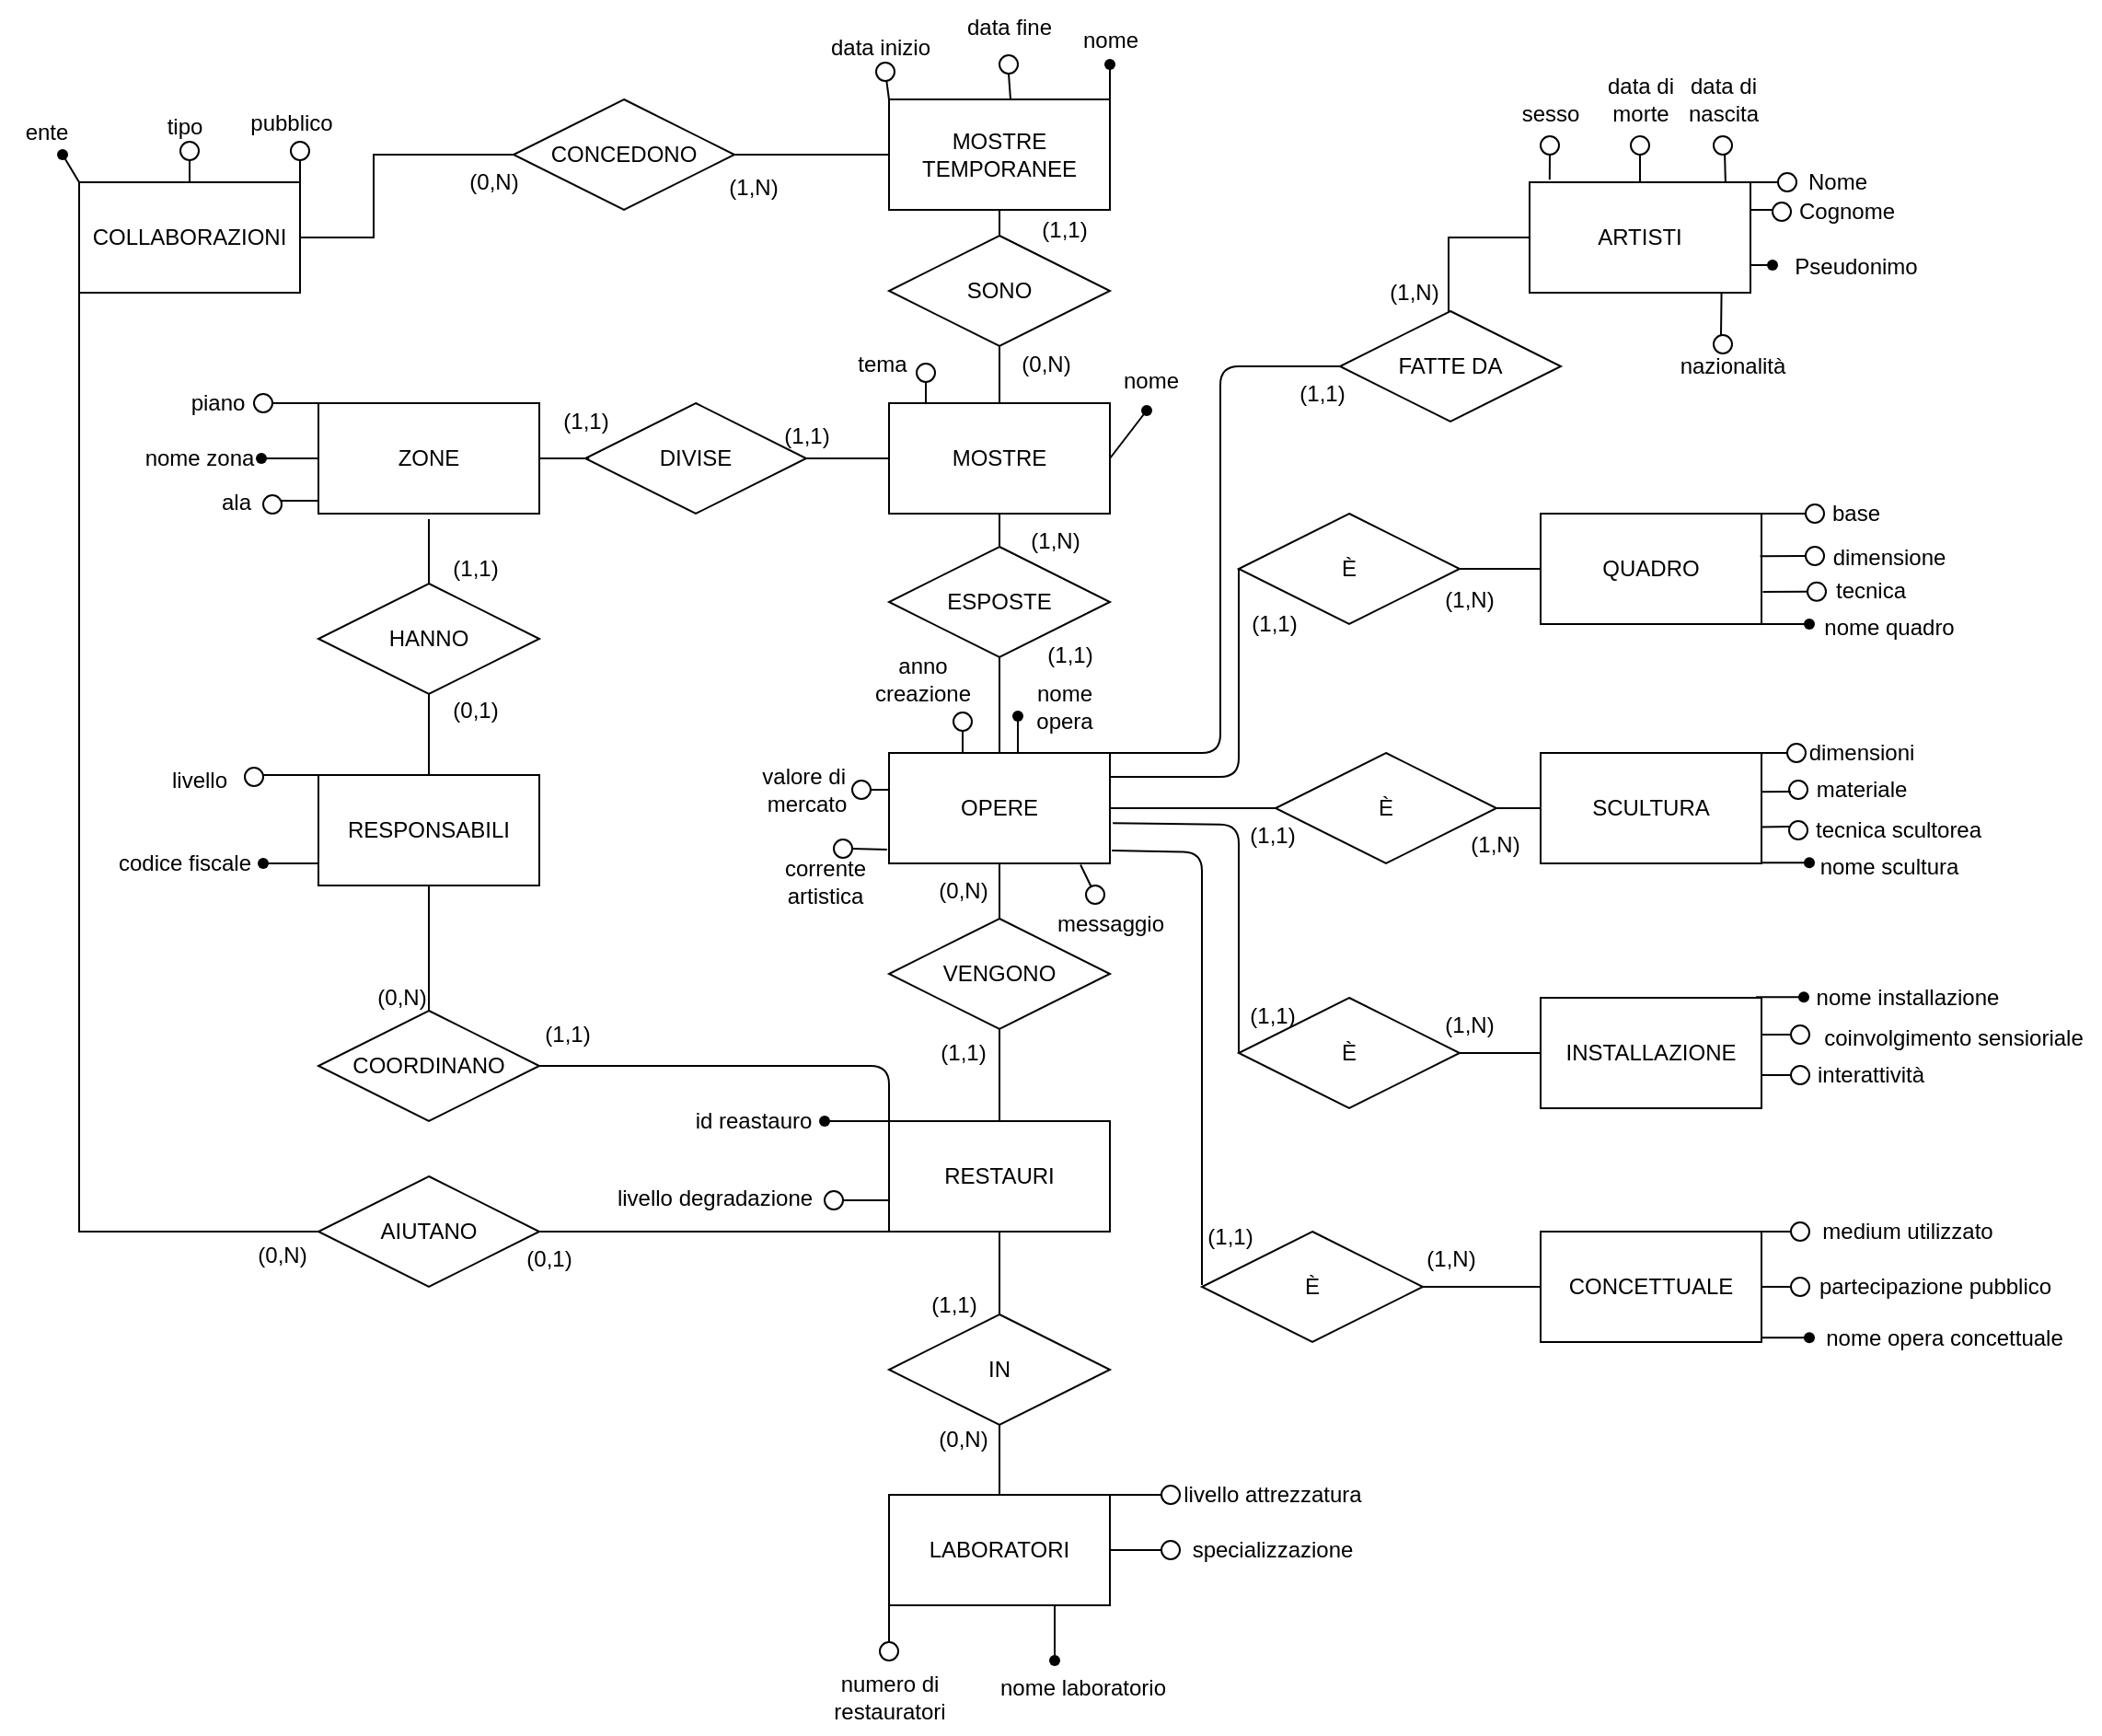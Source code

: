 <mxfile>
    <diagram id="xNnMe4KT0I3tn3u3Hzut" name="Page-1">
        <mxGraphModel dx="2092" dy="567" grid="1" gridSize="10" guides="1" tooltips="1" connect="1" arrows="1" fold="1" page="1" pageScale="1" pageWidth="850" pageHeight="1100" math="0" shadow="0">
            <root>
                <mxCell id="0"/>
                <mxCell id="1" parent="0"/>
                <mxCell id="3" value="RESTAURI" style="rounded=0;whiteSpace=wrap;html=1;" parent="1" vertex="1">
                    <mxGeometry x="30" y="685" width="120" height="60" as="geometry"/>
                </mxCell>
                <mxCell id="4" value="INSTALLAZIONE" style="rounded=0;whiteSpace=wrap;html=1;" parent="1" vertex="1">
                    <mxGeometry x="384" y="618" width="120" height="60" as="geometry"/>
                </mxCell>
                <mxCell id="5" value="SCULTURA" style="rounded=0;whiteSpace=wrap;html=1;" parent="1" vertex="1">
                    <mxGeometry x="384" y="485" width="120" height="60" as="geometry"/>
                </mxCell>
                <mxCell id="6" value="QUADRO" style="rounded=0;whiteSpace=wrap;html=1;" parent="1" vertex="1">
                    <mxGeometry x="384" y="355" width="120" height="60" as="geometry"/>
                </mxCell>
                <mxCell id="7" value="ARTISTI" style="rounded=0;whiteSpace=wrap;html=1;" parent="1" vertex="1">
                    <mxGeometry x="378" y="175" width="120" height="60" as="geometry"/>
                </mxCell>
                <mxCell id="8" value="OPERE" style="rounded=0;whiteSpace=wrap;html=1;" parent="1" vertex="1">
                    <mxGeometry x="30" y="485" width="120" height="60" as="geometry"/>
                </mxCell>
                <mxCell id="10" value="LABORATORI" style="rounded=0;whiteSpace=wrap;html=1;" parent="1" vertex="1">
                    <mxGeometry x="30" y="888" width="120" height="60" as="geometry"/>
                </mxCell>
                <mxCell id="12" value="" style="endArrow=none;html=1;rounded=0;entryX=0;entryY=0.5;entryDx=0;entryDy=0;" parent="1" target="7" edge="1">
                    <mxGeometry width="50" height="50" relative="1" as="geometry">
                        <mxPoint x="334" y="265" as="sourcePoint"/>
                        <mxPoint x="364" y="275" as="targetPoint"/>
                        <Array as="points">
                            <mxPoint x="334" y="205"/>
                        </Array>
                    </mxGeometry>
                </mxCell>
                <mxCell id="13" value="" style="endArrow=none;html=1;rounded=0;entryX=0.5;entryY=1;entryDx=0;entryDy=0;exitX=0.5;exitY=0;exitDx=0;exitDy=0;" parent="1" source="16" target="8" edge="1">
                    <mxGeometry width="50" height="50" relative="1" as="geometry">
                        <mxPoint x="190" y="775" as="sourcePoint"/>
                        <mxPoint x="240" y="725" as="targetPoint"/>
                    </mxGeometry>
                </mxCell>
                <mxCell id="14" value="" style="endArrow=none;html=1;rounded=0;entryX=0;entryY=0.5;entryDx=0;entryDy=0;exitX=1;exitY=0.5;exitDx=0;exitDy=0;" parent="1" source="211" target="4" edge="1">
                    <mxGeometry width="50" height="50" relative="1" as="geometry">
                        <mxPoint x="340" y="518" as="sourcePoint"/>
                        <mxPoint x="380" y="535" as="targetPoint"/>
                        <Array as="points">
                            <mxPoint x="340" y="648"/>
                        </Array>
                    </mxGeometry>
                </mxCell>
                <mxCell id="15" value="" style="endArrow=none;html=1;rounded=0;entryX=0;entryY=0.5;entryDx=0;entryDy=0;exitX=1;exitY=0.5;exitDx=0;exitDy=0;" parent="1" source="213" target="6" edge="1">
                    <mxGeometry width="50" height="50" relative="1" as="geometry">
                        <mxPoint x="340" y="518" as="sourcePoint"/>
                        <mxPoint x="370" y="385" as="targetPoint"/>
                        <Array as="points">
                            <mxPoint x="340" y="385"/>
                        </Array>
                    </mxGeometry>
                </mxCell>
                <mxCell id="16" value="VENGONO" style="rhombus;whiteSpace=wrap;html=1;" parent="1" vertex="1">
                    <mxGeometry x="30" y="575" width="120" height="60" as="geometry"/>
                </mxCell>
                <mxCell id="17" value="IN" style="rhombus;whiteSpace=wrap;html=1;" parent="1" vertex="1">
                    <mxGeometry x="30" y="790" width="120" height="60" as="geometry"/>
                </mxCell>
                <mxCell id="19" value="COORDINANO" style="rhombus;whiteSpace=wrap;html=1;" parent="1" vertex="1">
                    <mxGeometry x="-280" y="625" width="120" height="60" as="geometry"/>
                </mxCell>
                <mxCell id="20" value="HANNO" style="rhombus;whiteSpace=wrap;html=1;" parent="1" vertex="1">
                    <mxGeometry x="-280" y="393" width="120" height="60" as="geometry"/>
                </mxCell>
                <mxCell id="21" value="CONCEDONO" style="rhombus;whiteSpace=wrap;html=1;" parent="1" vertex="1">
                    <mxGeometry x="-174" y="130" width="120" height="60" as="geometry"/>
                </mxCell>
                <mxCell id="22" value="DIVISE" style="rhombus;whiteSpace=wrap;html=1;" parent="1" vertex="1">
                    <mxGeometry x="-135" y="295" width="120" height="60" as="geometry"/>
                </mxCell>
                <mxCell id="23" value="" style="endArrow=none;html=1;rounded=0;entryX=0.5;entryY=1;entryDx=0;entryDy=0;exitX=0.5;exitY=0;exitDx=0;exitDy=0;" parent="1" source="17" target="3" edge="1">
                    <mxGeometry width="50" height="50" relative="1" as="geometry">
                        <mxPoint x="220" y="825" as="sourcePoint"/>
                        <mxPoint x="270" y="775" as="targetPoint"/>
                    </mxGeometry>
                </mxCell>
                <mxCell id="30" value="" style="endArrow=none;html=1;rounded=0;entryX=0.5;entryY=1;entryDx=0;entryDy=0;exitX=0.5;exitY=0;exitDx=0;exitDy=0;" parent="1" source="3" target="16" edge="1">
                    <mxGeometry width="50" height="50" relative="1" as="geometry">
                        <mxPoint x="180" y="625" as="sourcePoint"/>
                        <mxPoint x="230" y="575" as="targetPoint"/>
                    </mxGeometry>
                </mxCell>
                <mxCell id="31" value="" style="endArrow=none;html=1;rounded=0;entryX=0.5;entryY=1;entryDx=0;entryDy=0;exitX=0.5;exitY=0;exitDx=0;exitDy=0;" parent="1" source="10" target="17" edge="1">
                    <mxGeometry width="50" height="50" relative="1" as="geometry">
                        <mxPoint x="-60" y="865" as="sourcePoint"/>
                        <mxPoint x="-10" y="815" as="targetPoint"/>
                    </mxGeometry>
                </mxCell>
                <mxCell id="33" value="MOSTRE&lt;br&gt;TEMPORANEE" style="rounded=0;whiteSpace=wrap;html=1;" parent="1" vertex="1">
                    <mxGeometry x="30" y="130" width="120" height="60" as="geometry"/>
                </mxCell>
                <mxCell id="34" value="MOSTRE" style="rounded=0;whiteSpace=wrap;html=1;" parent="1" vertex="1">
                    <mxGeometry x="30" y="295" width="120" height="60" as="geometry"/>
                </mxCell>
                <mxCell id="35" value="ZONE" style="rounded=0;whiteSpace=wrap;html=1;" parent="1" vertex="1">
                    <mxGeometry x="-280" y="295" width="120" height="60" as="geometry"/>
                </mxCell>
                <mxCell id="36" value="RESPONSABILI" style="rounded=0;whiteSpace=wrap;html=1;" parent="1" vertex="1">
                    <mxGeometry x="-280" y="497" width="120" height="60" as="geometry"/>
                </mxCell>
                <mxCell id="37" value="" style="endArrow=none;html=1;rounded=0;entryX=0.5;entryY=1;entryDx=0;entryDy=0;exitX=0.5;exitY=0;exitDx=0;exitDy=0;" parent="1" source="36" target="20" edge="1">
                    <mxGeometry width="50" height="50" relative="1" as="geometry">
                        <mxPoint x="-320" y="455" as="sourcePoint"/>
                        <mxPoint x="-480" y="575" as="targetPoint"/>
                    </mxGeometry>
                </mxCell>
                <mxCell id="38" value="COLLABORAZIONI" style="rounded=0;whiteSpace=wrap;html=1;" parent="1" vertex="1">
                    <mxGeometry x="-410" y="175" width="120" height="60" as="geometry"/>
                </mxCell>
                <mxCell id="39" value="" style="endArrow=none;html=1;rounded=0;exitX=0;exitY=0.5;exitDx=0;exitDy=0;" parent="1" source="40" edge="1">
                    <mxGeometry width="50" height="50" relative="1" as="geometry">
                        <mxPoint x="-440" y="728.333" as="sourcePoint"/>
                        <mxPoint x="-410" y="238" as="targetPoint"/>
                        <Array as="points">
                            <mxPoint x="-410" y="745"/>
                            <mxPoint x="-410" y="228"/>
                        </Array>
                    </mxGeometry>
                </mxCell>
                <mxCell id="40" value="AIUTANO" style="rhombus;whiteSpace=wrap;html=1;" parent="1" vertex="1">
                    <mxGeometry x="-280" y="715" width="120" height="60" as="geometry"/>
                </mxCell>
                <mxCell id="41" value="" style="endArrow=none;html=1;rounded=0;entryX=0;entryY=0.5;entryDx=0;entryDy=0;exitX=1;exitY=0.5;exitDx=0;exitDy=0;" parent="1" source="38" target="21" edge="1">
                    <mxGeometry width="50" height="50" relative="1" as="geometry">
                        <mxPoint x="-260" y="285" as="sourcePoint"/>
                        <mxPoint x="-280" y="205" as="targetPoint"/>
                        <Array as="points">
                            <mxPoint x="-250" y="205"/>
                            <mxPoint x="-250" y="160"/>
                        </Array>
                    </mxGeometry>
                </mxCell>
                <mxCell id="44" value="" style="ellipse;whiteSpace=wrap;html=1;aspect=fixed;" parent="1" vertex="1">
                    <mxGeometry x="10" y="500" width="10" height="10" as="geometry"/>
                </mxCell>
                <mxCell id="45" value="" style="ellipse;whiteSpace=wrap;html=1;aspect=fixed;" parent="1" vertex="1">
                    <mxGeometry y="532" width="10" height="10" as="geometry"/>
                </mxCell>
                <mxCell id="46" value="" style="ellipse;whiteSpace=wrap;html=1;aspect=fixed;" parent="1" vertex="1">
                    <mxGeometry x="520" y="655" width="10" height="10" as="geometry"/>
                </mxCell>
                <mxCell id="47" value="" style="ellipse;whiteSpace=wrap;html=1;aspect=fixed;" parent="1" vertex="1">
                    <mxGeometry x="529" y="392.34" width="10" height="10" as="geometry"/>
                </mxCell>
                <mxCell id="48" value="" style="ellipse;whiteSpace=wrap;html=1;aspect=fixed;" parent="1" vertex="1">
                    <mxGeometry x="519" y="500" width="10" height="10" as="geometry"/>
                </mxCell>
                <mxCell id="49" value="" style="ellipse;whiteSpace=wrap;html=1;aspect=fixed;" parent="1" vertex="1">
                    <mxGeometry x="519" y="522" width="10" height="10" as="geometry"/>
                </mxCell>
                <mxCell id="50" value="" style="ellipse;whiteSpace=wrap;html=1;aspect=fixed;" parent="1" vertex="1">
                    <mxGeometry x="520" y="633" width="10" height="10" as="geometry"/>
                </mxCell>
                <mxCell id="51" value="" style="ellipse;whiteSpace=wrap;html=1;aspect=fixed;" parent="1" vertex="1">
                    <mxGeometry x="137" y="557" width="10" height="10" as="geometry"/>
                </mxCell>
                <mxCell id="52" value="" style="ellipse;whiteSpace=wrap;html=1;aspect=fixed;" parent="1" vertex="1">
                    <mxGeometry x="520" y="740" width="10" height="10" as="geometry"/>
                </mxCell>
                <mxCell id="53" value="" style="ellipse;whiteSpace=wrap;html=1;aspect=fixed;" parent="1" vertex="1">
                    <mxGeometry x="520" y="770" width="10" height="10" as="geometry"/>
                </mxCell>
                <mxCell id="54" value="" style="endArrow=none;html=1;" parent="1" target="55" edge="1">
                    <mxGeometry width="50" height="50" relative="1" as="geometry">
                        <mxPoint x="100" y="485" as="sourcePoint"/>
                        <mxPoint x="100" y="465" as="targetPoint"/>
                    </mxGeometry>
                </mxCell>
                <mxCell id="55" value="" style="shape=waypoint;sketch=0;fillStyle=solid;size=6;pointerEvents=1;points=[];fillColor=none;resizable=0;rotatable=0;perimeter=centerPerimeter;snapToPoint=1;" parent="1" vertex="1">
                    <mxGeometry x="90.0" y="455" width="20" height="20" as="geometry"/>
                </mxCell>
                <mxCell id="56" value="nome&lt;br&gt;opera" style="text;html=1;align=center;verticalAlign=middle;resizable=0;points=[];autosize=1;strokeColor=none;fillColor=none;" parent="1" vertex="1">
                    <mxGeometry x="100" y="440" width="50" height="40" as="geometry"/>
                </mxCell>
                <mxCell id="57" value="anno&lt;br&gt;creazione" style="text;html=1;align=center;verticalAlign=middle;resizable=0;points=[];autosize=1;strokeColor=none;fillColor=none;" parent="1" vertex="1">
                    <mxGeometry x="8" y="425" width="80" height="40" as="geometry"/>
                </mxCell>
                <mxCell id="58" value="" style="endArrow=none;html=1;startArrow=none;" parent="1" source="60" edge="1">
                    <mxGeometry width="50" height="50" relative="1" as="geometry">
                        <mxPoint x="70" y="465" as="sourcePoint"/>
                        <mxPoint x="70" y="485" as="targetPoint"/>
                    </mxGeometry>
                </mxCell>
                <mxCell id="59" value="" style="endArrow=none;html=1;" parent="1" target="60" edge="1">
                    <mxGeometry width="50" height="50" relative="1" as="geometry">
                        <mxPoint x="70" y="465" as="sourcePoint"/>
                        <mxPoint x="70.0" y="485" as="targetPoint"/>
                    </mxGeometry>
                </mxCell>
                <mxCell id="60" value="" style="ellipse;whiteSpace=wrap;html=1;aspect=fixed;" parent="1" vertex="1">
                    <mxGeometry x="65" y="463" width="10" height="10" as="geometry"/>
                </mxCell>
                <mxCell id="61" value="FATTE DA" style="rhombus;whiteSpace=wrap;html=1;" parent="1" vertex="1">
                    <mxGeometry x="275" y="245" width="120" height="60" as="geometry"/>
                </mxCell>
                <mxCell id="62" value="" style="endArrow=none;html=1;entryX=0;entryY=0.5;entryDx=0;entryDy=0;exitX=1;exitY=0;exitDx=0;exitDy=0;" parent="1" source="8" target="61" edge="1">
                    <mxGeometry width="50" height="50" relative="1" as="geometry">
                        <mxPoint x="222" y="355.0" as="sourcePoint"/>
                        <mxPoint x="342" y="325" as="targetPoint"/>
                        <Array as="points">
                            <mxPoint x="210" y="485"/>
                            <mxPoint x="210" y="275"/>
                        </Array>
                    </mxGeometry>
                </mxCell>
                <mxCell id="65" value="" style="endArrow=none;html=1;" parent="1" edge="1">
                    <mxGeometry width="50" height="50" relative="1" as="geometry">
                        <mxPoint x="20" y="505" as="sourcePoint"/>
                        <mxPoint x="30" y="505" as="targetPoint"/>
                    </mxGeometry>
                </mxCell>
                <mxCell id="66" value="valore di&amp;nbsp;&lt;br&gt;mercato" style="text;html=1;align=center;verticalAlign=middle;resizable=0;points=[];autosize=1;strokeColor=none;fillColor=none;" parent="1" vertex="1">
                    <mxGeometry x="-50" y="485" width="70" height="40" as="geometry"/>
                </mxCell>
                <mxCell id="67" value="CONCETTUALE" style="rounded=0;whiteSpace=wrap;html=1;" parent="1" vertex="1">
                    <mxGeometry x="384" y="745" width="120" height="60" as="geometry"/>
                </mxCell>
                <mxCell id="68" value="" style="endArrow=none;html=1;entryX=0;entryY=0.5;entryDx=0;entryDy=0;exitX=1;exitY=0.5;exitDx=0;exitDy=0;" parent="1" source="212" target="5" edge="1">
                    <mxGeometry width="50" height="50" relative="1" as="geometry">
                        <mxPoint x="340" y="515" as="sourcePoint"/>
                        <mxPoint x="360" y="548" as="targetPoint"/>
                    </mxGeometry>
                </mxCell>
                <mxCell id="70" value="" style="endArrow=none;html=1;exitX=1;exitY=0;exitDx=0;exitDy=0;startArrow=none;" parent="1" source="72" edge="1">
                    <mxGeometry width="50" height="50" relative="1" as="geometry">
                        <mxPoint x="510" y="378" as="sourcePoint"/>
                        <mxPoint x="530" y="355" as="targetPoint"/>
                    </mxGeometry>
                </mxCell>
                <mxCell id="71" value="" style="endArrow=none;html=1;exitX=1;exitY=0;exitDx=0;exitDy=0;" parent="1" source="6" target="72" edge="1">
                    <mxGeometry width="50" height="50" relative="1" as="geometry">
                        <mxPoint x="504" y="355.0" as="sourcePoint"/>
                        <mxPoint x="530" y="355" as="targetPoint"/>
                    </mxGeometry>
                </mxCell>
                <mxCell id="72" value="" style="ellipse;whiteSpace=wrap;html=1;aspect=fixed;" parent="1" vertex="1">
                    <mxGeometry x="528" y="350" width="10" height="10" as="geometry"/>
                </mxCell>
                <mxCell id="73" value="base" style="text;html=1;align=center;verticalAlign=middle;resizable=0;points=[];autosize=1;strokeColor=none;fillColor=none;" parent="1" vertex="1">
                    <mxGeometry x="530" y="340" width="50" height="30" as="geometry"/>
                </mxCell>
                <mxCell id="74" value="" style="endArrow=none;html=1;exitX=0.994;exitY=0.386;exitDx=0;exitDy=0;exitPerimeter=0;startArrow=none;" parent="1" source="76" edge="1">
                    <mxGeometry width="50" height="50" relative="1" as="geometry">
                        <mxPoint x="560" y="428" as="sourcePoint"/>
                        <mxPoint x="530" y="378" as="targetPoint"/>
                    </mxGeometry>
                </mxCell>
                <mxCell id="75" value="" style="endArrow=none;html=1;exitX=0.994;exitY=0.386;exitDx=0;exitDy=0;exitPerimeter=0;" parent="1" source="6" target="76" edge="1">
                    <mxGeometry width="50" height="50" relative="1" as="geometry">
                        <mxPoint x="503.28" y="378.16" as="sourcePoint"/>
                        <mxPoint x="530" y="378" as="targetPoint"/>
                    </mxGeometry>
                </mxCell>
                <mxCell id="76" value="" style="ellipse;whiteSpace=wrap;html=1;aspect=fixed;" parent="1" vertex="1">
                    <mxGeometry x="528" y="373" width="10" height="10" as="geometry"/>
                </mxCell>
                <mxCell id="77" value="dimensione" style="text;html=1;align=center;verticalAlign=middle;resizable=0;points=[];autosize=1;strokeColor=none;fillColor=none;" parent="1" vertex="1">
                    <mxGeometry x="533" y="364.34" width="80" height="30" as="geometry"/>
                </mxCell>
                <mxCell id="78" value="" style="endArrow=none;html=1;exitX=1.006;exitY=0.642;exitDx=0;exitDy=0;exitPerimeter=0;entryX=0;entryY=0.5;entryDx=0;entryDy=0;" parent="1" target="47" edge="1">
                    <mxGeometry width="50" height="50" relative="1" as="geometry">
                        <mxPoint x="504.72" y="397.52" as="sourcePoint"/>
                        <mxPoint x="529" y="399.34" as="targetPoint"/>
                    </mxGeometry>
                </mxCell>
                <mxCell id="79" value="" style="endArrow=none;html=1;entryX=-0.009;entryY=0.874;entryDx=0;entryDy=0;entryPerimeter=0;" parent="1" target="8" edge="1">
                    <mxGeometry width="50" height="50" relative="1" as="geometry">
                        <mxPoint x="10" y="537" as="sourcePoint"/>
                        <mxPoint x="10" y="558" as="targetPoint"/>
                    </mxGeometry>
                </mxCell>
                <mxCell id="80" value="corrente&lt;br&gt;artistica" style="text;html=1;align=center;verticalAlign=middle;resizable=0;points=[];autosize=1;strokeColor=none;fillColor=none;" parent="1" vertex="1">
                    <mxGeometry x="-40" y="535" width="70" height="40" as="geometry"/>
                </mxCell>
                <mxCell id="81" value="tecnica" style="text;html=1;align=center;verticalAlign=middle;resizable=0;points=[];autosize=1;strokeColor=none;fillColor=none;" parent="1" vertex="1">
                    <mxGeometry x="533" y="382.34" width="60" height="30" as="geometry"/>
                </mxCell>
                <mxCell id="82" value="" style="endArrow=none;html=1;exitX=1;exitY=0;exitDx=0;exitDy=0;startArrow=none;" parent="1" source="84" edge="1">
                    <mxGeometry width="50" height="50" relative="1" as="geometry">
                        <mxPoint x="530" y="538" as="sourcePoint"/>
                        <mxPoint x="520" y="485" as="targetPoint"/>
                    </mxGeometry>
                </mxCell>
                <mxCell id="83" value="" style="endArrow=none;html=1;exitX=1;exitY=0;exitDx=0;exitDy=0;" parent="1" source="5" target="84" edge="1">
                    <mxGeometry width="50" height="50" relative="1" as="geometry">
                        <mxPoint x="504" y="485" as="sourcePoint"/>
                        <mxPoint x="520" y="485" as="targetPoint"/>
                    </mxGeometry>
                </mxCell>
                <mxCell id="84" value="" style="ellipse;whiteSpace=wrap;html=1;aspect=fixed;" parent="1" vertex="1">
                    <mxGeometry x="518" y="480" width="10" height="10" as="geometry"/>
                </mxCell>
                <mxCell id="85" value="dimensioni" style="text;html=1;align=center;verticalAlign=middle;resizable=0;points=[];autosize=1;strokeColor=none;fillColor=none;" parent="1" vertex="1">
                    <mxGeometry x="518" y="470" width="80" height="30" as="geometry"/>
                </mxCell>
                <mxCell id="86" value="" style="endArrow=none;html=1;exitX=0.999;exitY=0.671;exitDx=0;exitDy=0;exitPerimeter=0;" parent="1" source="5" edge="1">
                    <mxGeometry width="50" height="50" relative="1" as="geometry">
                        <mxPoint x="570" y="588" as="sourcePoint"/>
                        <mxPoint x="520" y="525" as="targetPoint"/>
                    </mxGeometry>
                </mxCell>
                <mxCell id="87" value="" style="endArrow=none;html=1;exitX=0.996;exitY=0.353;exitDx=0;exitDy=0;exitPerimeter=0;" parent="1" source="5" edge="1">
                    <mxGeometry width="50" height="50" relative="1" as="geometry">
                        <mxPoint x="530" y="568" as="sourcePoint"/>
                        <mxPoint x="520" y="506" as="targetPoint"/>
                    </mxGeometry>
                </mxCell>
                <mxCell id="88" value="materiale" style="text;html=1;align=center;verticalAlign=middle;resizable=0;points=[];autosize=1;strokeColor=none;fillColor=none;" parent="1" vertex="1">
                    <mxGeometry x="523" y="490" width="70" height="30" as="geometry"/>
                </mxCell>
                <mxCell id="89" value="tecnica scultorea" style="text;html=1;align=center;verticalAlign=middle;resizable=0;points=[];autosize=1;strokeColor=none;fillColor=none;" parent="1" vertex="1">
                    <mxGeometry x="523" y="512" width="110" height="30" as="geometry"/>
                </mxCell>
                <mxCell id="90" value="" style="endArrow=none;html=1;exitX=1.002;exitY=0.333;exitDx=0;exitDy=0;exitPerimeter=0;" parent="1" source="4" edge="1">
                    <mxGeometry width="50" height="50" relative="1" as="geometry">
                        <mxPoint x="510" y="688" as="sourcePoint"/>
                        <mxPoint x="520" y="638" as="targetPoint"/>
                    </mxGeometry>
                </mxCell>
                <mxCell id="91" value="" style="endArrow=none;html=1;exitX=0.999;exitY=0.683;exitDx=0;exitDy=0;exitPerimeter=0;" parent="1" edge="1">
                    <mxGeometry width="50" height="50" relative="1" as="geometry">
                        <mxPoint x="503.88" y="659.98" as="sourcePoint"/>
                        <mxPoint x="520" y="660" as="targetPoint"/>
                    </mxGeometry>
                </mxCell>
                <mxCell id="92" value="" style="endArrow=none;html=1;entryX=0.867;entryY=1.013;entryDx=0;entryDy=0;entryPerimeter=0;" parent="1" target="8" edge="1">
                    <mxGeometry width="50" height="50" relative="1" as="geometry">
                        <mxPoint x="140" y="558" as="sourcePoint"/>
                        <mxPoint x="210" y="568" as="targetPoint"/>
                    </mxGeometry>
                </mxCell>
                <mxCell id="93" value="messaggio" style="text;html=1;align=center;verticalAlign=middle;resizable=0;points=[];autosize=1;strokeColor=none;fillColor=none;" parent="1" vertex="1">
                    <mxGeometry x="110" y="563" width="80" height="30" as="geometry"/>
                </mxCell>
                <mxCell id="94" value="coinvolgimento sensioriale" style="text;html=1;align=center;verticalAlign=middle;resizable=0;points=[];autosize=1;strokeColor=none;fillColor=none;" parent="1" vertex="1">
                    <mxGeometry x="528" y="625" width="160" height="30" as="geometry"/>
                </mxCell>
                <mxCell id="95" value="interattività" style="text;html=1;align=center;verticalAlign=middle;resizable=0;points=[];autosize=1;strokeColor=none;fillColor=none;" parent="1" vertex="1">
                    <mxGeometry x="523" y="645" width="80" height="30" as="geometry"/>
                </mxCell>
                <mxCell id="96" value="" style="endArrow=none;html=1;exitX=1;exitY=0;exitDx=0;exitDy=0;" parent="1" source="67" edge="1">
                    <mxGeometry width="50" height="50" relative="1" as="geometry">
                        <mxPoint x="530" y="808" as="sourcePoint"/>
                        <mxPoint x="520" y="745" as="targetPoint"/>
                    </mxGeometry>
                </mxCell>
                <mxCell id="97" value="medium utilizzato" style="text;html=1;align=center;verticalAlign=middle;resizable=0;points=[];autosize=1;strokeColor=none;fillColor=none;" parent="1" vertex="1">
                    <mxGeometry x="523" y="730" width="120" height="30" as="geometry"/>
                </mxCell>
                <mxCell id="98" value="" style="endArrow=none;html=1;exitX=1;exitY=0.5;exitDx=0;exitDy=0;" parent="1" source="67" edge="1">
                    <mxGeometry width="50" height="50" relative="1" as="geometry">
                        <mxPoint x="530" y="838" as="sourcePoint"/>
                        <mxPoint x="520" y="775" as="targetPoint"/>
                    </mxGeometry>
                </mxCell>
                <mxCell id="99" value="partecipazione pubblico" style="text;html=1;align=center;verticalAlign=middle;resizable=0;points=[];autosize=1;strokeColor=none;fillColor=none;" parent="1" vertex="1">
                    <mxGeometry x="523" y="760" width="150" height="30" as="geometry"/>
                </mxCell>
                <mxCell id="100" value="" style="endArrow=none;html=1;exitX=1;exitY=0;exitDx=0;exitDy=0;startArrow=none;" parent="1" source="102" edge="1">
                    <mxGeometry width="50" height="50" relative="1" as="geometry">
                        <mxPoint x="500" y="178" as="sourcePoint"/>
                        <mxPoint x="520.0" y="175" as="targetPoint"/>
                    </mxGeometry>
                </mxCell>
                <mxCell id="101" value="" style="endArrow=none;html=1;exitX=1;exitY=0;exitDx=0;exitDy=0;" parent="1" source="7" target="102" edge="1">
                    <mxGeometry width="50" height="50" relative="1" as="geometry">
                        <mxPoint x="498" y="175" as="sourcePoint"/>
                        <mxPoint x="520" y="175" as="targetPoint"/>
                    </mxGeometry>
                </mxCell>
                <mxCell id="102" value="" style="ellipse;whiteSpace=wrap;html=1;aspect=fixed;" parent="1" vertex="1">
                    <mxGeometry x="513" y="170" width="10" height="10" as="geometry"/>
                </mxCell>
                <mxCell id="103" value="Nome" style="text;html=1;align=center;verticalAlign=middle;resizable=0;points=[];autosize=1;strokeColor=none;fillColor=none;" parent="1" vertex="1">
                    <mxGeometry x="515" y="160" width="60" height="30" as="geometry"/>
                </mxCell>
                <mxCell id="104" value="" style="endArrow=none;html=1;exitX=1;exitY=0.25;exitDx=0;exitDy=0;" parent="1" source="7" edge="1">
                    <mxGeometry width="50" height="50" relative="1" as="geometry">
                        <mxPoint x="520" y="238" as="sourcePoint"/>
                        <mxPoint x="510.0" y="190" as="targetPoint"/>
                    </mxGeometry>
                </mxCell>
                <mxCell id="105" value="" style="ellipse;whiteSpace=wrap;html=1;aspect=fixed;" parent="1" vertex="1">
                    <mxGeometry x="510" y="186" width="10" height="10" as="geometry"/>
                </mxCell>
                <mxCell id="106" value="Cognome" style="text;html=1;align=center;verticalAlign=middle;resizable=0;points=[];autosize=1;strokeColor=none;fillColor=none;" parent="1" vertex="1">
                    <mxGeometry x="510" y="176" width="80" height="30" as="geometry"/>
                </mxCell>
                <mxCell id="107" value="" style="endArrow=none;html=1;exitX=1;exitY=0.75;exitDx=0;exitDy=0;" parent="1" source="7" target="125" edge="1">
                    <mxGeometry width="50" height="50" relative="1" as="geometry">
                        <mxPoint x="530" y="268" as="sourcePoint"/>
                        <mxPoint x="510" y="220" as="targetPoint"/>
                    </mxGeometry>
                </mxCell>
                <mxCell id="108" value="Pseudonimo" style="text;html=1;align=center;verticalAlign=middle;resizable=0;points=[];autosize=1;strokeColor=none;fillColor=none;" parent="1" vertex="1">
                    <mxGeometry x="510" y="206" width="90" height="30" as="geometry"/>
                </mxCell>
                <mxCell id="109" value="" style="endArrow=none;html=1;exitX=0.887;exitY=-0.001;exitDx=0;exitDy=0;exitPerimeter=0;" parent="1" source="7" edge="1">
                    <mxGeometry width="50" height="50" relative="1" as="geometry">
                        <mxPoint x="480" y="168" as="sourcePoint"/>
                        <mxPoint x="484" y="158.0" as="targetPoint"/>
                    </mxGeometry>
                </mxCell>
                <mxCell id="110" value="" style="ellipse;whiteSpace=wrap;html=1;aspect=fixed;" parent="1" vertex="1">
                    <mxGeometry x="478" y="150" width="10" height="10" as="geometry"/>
                </mxCell>
                <mxCell id="111" value="data di &lt;br&gt;nascita" style="text;html=1;align=center;verticalAlign=middle;resizable=0;points=[];autosize=1;strokeColor=none;fillColor=none;" parent="1" vertex="1">
                    <mxGeometry x="453" y="110" width="60" height="40" as="geometry"/>
                </mxCell>
                <mxCell id="112" value="" style="endArrow=none;html=1;exitX=0.5;exitY=0;exitDx=0;exitDy=0;startArrow=none;" parent="1" source="114" edge="1">
                    <mxGeometry width="50" height="50" relative="1" as="geometry">
                        <mxPoint x="390" y="168" as="sourcePoint"/>
                        <mxPoint x="438" y="158.0" as="targetPoint"/>
                    </mxGeometry>
                </mxCell>
                <mxCell id="113" value="" style="endArrow=none;html=1;exitX=0.5;exitY=0;exitDx=0;exitDy=0;" parent="1" source="7" target="114" edge="1">
                    <mxGeometry width="50" height="50" relative="1" as="geometry">
                        <mxPoint x="438" y="175" as="sourcePoint"/>
                        <mxPoint x="438" y="158" as="targetPoint"/>
                    </mxGeometry>
                </mxCell>
                <mxCell id="114" value="" style="ellipse;whiteSpace=wrap;html=1;aspect=fixed;" parent="1" vertex="1">
                    <mxGeometry x="433" y="150" width="10" height="10" as="geometry"/>
                </mxCell>
                <mxCell id="115" value="data di&lt;br&gt;morte" style="text;html=1;align=center;verticalAlign=middle;resizable=0;points=[];autosize=1;strokeColor=none;fillColor=none;" parent="1" vertex="1">
                    <mxGeometry x="408" y="110" width="60" height="40" as="geometry"/>
                </mxCell>
                <mxCell id="116" value="" style="endArrow=none;html=1;entryX=0.091;entryY=-0.023;entryDx=0;entryDy=0;entryPerimeter=0;" parent="1" target="7" edge="1">
                    <mxGeometry width="50" height="50" relative="1" as="geometry">
                        <mxPoint x="389" y="158.0" as="sourcePoint"/>
                        <mxPoint x="380" y="168" as="targetPoint"/>
                    </mxGeometry>
                </mxCell>
                <mxCell id="117" value="" style="ellipse;whiteSpace=wrap;html=1;aspect=fixed;" parent="1" vertex="1">
                    <mxGeometry x="384" y="150" width="10" height="10" as="geometry"/>
                </mxCell>
                <mxCell id="118" value="sesso" style="text;html=1;align=center;verticalAlign=middle;resizable=0;points=[];autosize=1;strokeColor=none;fillColor=none;" parent="1" vertex="1">
                    <mxGeometry x="364" y="123" width="50" height="30" as="geometry"/>
                </mxCell>
                <mxCell id="119" value="" style="endArrow=none;html=1;entryX=0.869;entryY=1.006;entryDx=0;entryDy=0;entryPerimeter=0;" parent="1" target="7" edge="1">
                    <mxGeometry width="50" height="50" relative="1" as="geometry">
                        <mxPoint x="482" y="258" as="sourcePoint"/>
                        <mxPoint x="490" y="258" as="targetPoint"/>
                    </mxGeometry>
                </mxCell>
                <mxCell id="120" value="" style="ellipse;whiteSpace=wrap;html=1;aspect=fixed;" parent="1" vertex="1">
                    <mxGeometry x="478" y="258" width="10" height="10" as="geometry"/>
                </mxCell>
                <mxCell id="121" value="nazionalità" style="text;html=1;align=center;verticalAlign=middle;resizable=0;points=[];autosize=1;strokeColor=none;fillColor=none;" parent="1" vertex="1">
                    <mxGeometry x="448" y="260" width="80" height="30" as="geometry"/>
                </mxCell>
                <mxCell id="122" value="" style="endArrow=none;html=1;startArrow=none;" parent="1" edge="1">
                    <mxGeometry width="50" height="50" relative="1" as="geometry">
                        <mxPoint x="150" y="115" as="sourcePoint"/>
                        <mxPoint x="150" y="131" as="targetPoint"/>
                    </mxGeometry>
                </mxCell>
                <mxCell id="123" value="" style="endArrow=none;html=1;" parent="1" edge="1">
                    <mxGeometry width="50" height="50" relative="1" as="geometry">
                        <mxPoint x="150" y="111" as="sourcePoint"/>
                        <mxPoint x="150" y="115" as="targetPoint"/>
                    </mxGeometry>
                </mxCell>
                <mxCell id="124" value="nome" style="text;html=1;align=center;verticalAlign=middle;resizable=0;points=[];autosize=1;strokeColor=none;fillColor=none;" parent="1" vertex="1">
                    <mxGeometry x="125" y="83" width="50" height="30" as="geometry"/>
                </mxCell>
                <mxCell id="125" value="" style="shape=waypoint;sketch=0;fillStyle=solid;size=6;pointerEvents=1;points=[];fillColor=none;resizable=0;rotatable=0;perimeter=centerPerimeter;snapToPoint=1;" parent="1" vertex="1">
                    <mxGeometry x="500" y="210" width="20" height="20" as="geometry"/>
                </mxCell>
                <mxCell id="127" value="" style="endArrow=none;html=1;exitX=0;exitY=0;exitDx=0;exitDy=0;startArrow=none;" parent="1" source="129" edge="1">
                    <mxGeometry width="50" height="50" relative="1" as="geometry">
                        <mxPoint x="28" y="125" as="sourcePoint"/>
                        <mxPoint x="28" y="115.0" as="targetPoint"/>
                    </mxGeometry>
                </mxCell>
                <mxCell id="128" value="" style="endArrow=none;html=1;exitX=0;exitY=0;exitDx=0;exitDy=0;" parent="1" target="129" edge="1">
                    <mxGeometry width="50" height="50" relative="1" as="geometry">
                        <mxPoint x="30" y="130.0" as="sourcePoint"/>
                        <mxPoint x="28.0" y="115.0" as="targetPoint"/>
                    </mxGeometry>
                </mxCell>
                <mxCell id="129" value="" style="ellipse;whiteSpace=wrap;html=1;aspect=fixed;" parent="1" vertex="1">
                    <mxGeometry x="23" y="110" width="10" height="10" as="geometry"/>
                </mxCell>
                <mxCell id="130" value="data inizio" style="text;html=1;align=center;verticalAlign=middle;resizable=0;points=[];autosize=1;strokeColor=none;fillColor=none;" parent="1" vertex="1">
                    <mxGeometry x="-15" y="87" width="80" height="30" as="geometry"/>
                </mxCell>
                <mxCell id="131" value="" style="endArrow=none;html=1;exitX=0.5;exitY=0;exitDx=0;exitDy=0;entryX=0.5;entryY=1;entryDx=0;entryDy=0;" parent="1" target="132" edge="1">
                    <mxGeometry width="50" height="50" relative="1" as="geometry">
                        <mxPoint x="96" y="130" as="sourcePoint"/>
                        <mxPoint x="92" y="115" as="targetPoint"/>
                    </mxGeometry>
                </mxCell>
                <mxCell id="132" value="" style="ellipse;whiteSpace=wrap;html=1;aspect=fixed;" parent="1" vertex="1">
                    <mxGeometry x="90" y="106" width="10" height="10" as="geometry"/>
                </mxCell>
                <mxCell id="133" value="data fine" style="text;html=1;align=center;verticalAlign=middle;resizable=0;points=[];autosize=1;strokeColor=none;fillColor=none;" parent="1" vertex="1">
                    <mxGeometry x="60" y="76" width="70" height="30" as="geometry"/>
                </mxCell>
                <mxCell id="137" value="" style="shape=waypoint;sketch=0;fillStyle=solid;size=6;pointerEvents=1;points=[];fillColor=none;resizable=0;rotatable=0;perimeter=centerPerimeter;snapToPoint=1;" parent="1" vertex="1">
                    <mxGeometry x="140" y="101" width="20" height="20" as="geometry"/>
                </mxCell>
                <mxCell id="138" value="" style="endArrow=none;html=1;exitX=1;exitY=0;exitDx=0;exitDy=0;startArrow=none;" parent="1" source="147" edge="1">
                    <mxGeometry width="50" height="50" relative="1" as="geometry">
                        <mxPoint x="-450" y="168" as="sourcePoint"/>
                        <mxPoint x="-290" y="158.0" as="targetPoint"/>
                    </mxGeometry>
                </mxCell>
                <mxCell id="140" value="ente" style="text;html=1;align=center;verticalAlign=middle;resizable=0;points=[];autosize=1;strokeColor=none;fillColor=none;" parent="1" vertex="1">
                    <mxGeometry x="-453" y="133" width="50" height="30" as="geometry"/>
                </mxCell>
                <mxCell id="141" value="" style="endArrow=none;html=1;entryX=0.5;entryY=0;entryDx=0;entryDy=0;startArrow=none;" parent="1" source="143" target="38" edge="1">
                    <mxGeometry width="50" height="50" relative="1" as="geometry">
                        <mxPoint x="-350" y="158" as="sourcePoint"/>
                        <mxPoint x="-340" y="258" as="targetPoint"/>
                    </mxGeometry>
                </mxCell>
                <mxCell id="142" value="" style="endArrow=none;html=1;entryX=0.5;entryY=0;entryDx=0;entryDy=0;" parent="1" target="143" edge="1">
                    <mxGeometry width="50" height="50" relative="1" as="geometry">
                        <mxPoint x="-350" y="158.0" as="sourcePoint"/>
                        <mxPoint x="-350" y="175.0" as="targetPoint"/>
                    </mxGeometry>
                </mxCell>
                <mxCell id="143" value="" style="ellipse;whiteSpace=wrap;html=1;aspect=fixed;" parent="1" vertex="1">
                    <mxGeometry x="-355" y="153" width="10" height="10" as="geometry"/>
                </mxCell>
                <mxCell id="144" value="tipo" style="text;html=1;align=center;verticalAlign=middle;resizable=0;points=[];autosize=1;strokeColor=none;fillColor=none;" parent="1" vertex="1">
                    <mxGeometry x="-373" y="130" width="40" height="30" as="geometry"/>
                </mxCell>
                <mxCell id="148" value="pubblico" style="text;html=1;align=center;verticalAlign=middle;resizable=0;points=[];autosize=1;strokeColor=none;fillColor=none;" parent="1" vertex="1">
                    <mxGeometry x="-330" y="128" width="70" height="30" as="geometry"/>
                </mxCell>
                <mxCell id="149" value="" style="endArrow=none;html=1;entryX=0;entryY=0;entryDx=0;entryDy=0;" parent="1" target="35" edge="1">
                    <mxGeometry width="50" height="50" relative="1" as="geometry">
                        <mxPoint x="-310" y="295" as="sourcePoint"/>
                        <mxPoint x="-310" y="288" as="targetPoint"/>
                    </mxGeometry>
                </mxCell>
                <mxCell id="150" value="" style="ellipse;whiteSpace=wrap;html=1;aspect=fixed;" parent="1" vertex="1">
                    <mxGeometry x="-315" y="290" width="10" height="10" as="geometry"/>
                </mxCell>
                <mxCell id="151" value="" style="endArrow=none;html=1;entryX=0;entryY=0.5;entryDx=0;entryDy=0;" parent="1" target="35" edge="1">
                    <mxGeometry width="50" height="50" relative="1" as="geometry">
                        <mxPoint x="-310" y="325" as="sourcePoint"/>
                        <mxPoint x="-310" y="328" as="targetPoint"/>
                    </mxGeometry>
                </mxCell>
                <mxCell id="152" value="" style="shape=waypoint;sketch=0;fillStyle=solid;size=6;pointerEvents=1;points=[];fillColor=none;resizable=0;rotatable=0;perimeter=centerPerimeter;snapToPoint=1;" parent="1" vertex="1">
                    <mxGeometry x="-321" y="315" width="20" height="20" as="geometry"/>
                </mxCell>
                <mxCell id="153" value="nome zona" style="text;html=1;align=center;verticalAlign=middle;resizable=0;points=[];autosize=1;strokeColor=none;fillColor=none;" parent="1" vertex="1">
                    <mxGeometry x="-385" y="310" width="80" height="30" as="geometry"/>
                </mxCell>
                <mxCell id="154" value="piano" style="text;html=1;align=center;verticalAlign=middle;resizable=0;points=[];autosize=1;strokeColor=none;fillColor=none;" parent="1" vertex="1">
                    <mxGeometry x="-360" y="280" width="50" height="30" as="geometry"/>
                </mxCell>
                <mxCell id="155" value="" style="endArrow=none;html=1;exitX=0.5;exitY=0;exitDx=0;exitDy=0;" parent="1" source="20" edge="1">
                    <mxGeometry width="50" height="50" relative="1" as="geometry">
                        <mxPoint x="-270" y="408" as="sourcePoint"/>
                        <mxPoint x="-220" y="358" as="targetPoint"/>
                    </mxGeometry>
                </mxCell>
                <mxCell id="156" value="" style="endArrow=none;html=1;entryX=0.5;entryY=1;entryDx=0;entryDy=0;exitX=0.5;exitY=0;exitDx=0;exitDy=0;" parent="1" source="19" target="36" edge="1">
                    <mxGeometry width="50" height="50" relative="1" as="geometry">
                        <mxPoint x="-270" y="638" as="sourcePoint"/>
                        <mxPoint x="-220" y="588" as="targetPoint"/>
                    </mxGeometry>
                </mxCell>
                <mxCell id="157" value="" style="endArrow=none;html=1;entryX=1;entryY=0.5;entryDx=0;entryDy=0;exitX=0;exitY=1;exitDx=0;exitDy=0;" parent="1" source="3" target="40" edge="1">
                    <mxGeometry width="50" height="50" relative="1" as="geometry">
                        <mxPoint x="-170" y="808" as="sourcePoint"/>
                        <mxPoint x="-120" y="758" as="targetPoint"/>
                    </mxGeometry>
                </mxCell>
                <mxCell id="158" value="" style="endArrow=none;html=1;entryX=0;entryY=0;entryDx=0;entryDy=0;" parent="1" target="36" edge="1">
                    <mxGeometry width="50" height="50" relative="1" as="geometry">
                        <mxPoint x="-310" y="497" as="sourcePoint"/>
                        <mxPoint x="-320" y="538" as="targetPoint"/>
                    </mxGeometry>
                </mxCell>
                <mxCell id="159" value="" style="ellipse;whiteSpace=wrap;html=1;aspect=fixed;" parent="1" vertex="1">
                    <mxGeometry x="-320" y="493" width="10" height="10" as="geometry"/>
                </mxCell>
                <mxCell id="160" value="livello" style="text;html=1;align=center;verticalAlign=middle;resizable=0;points=[];autosize=1;strokeColor=none;fillColor=none;" parent="1" vertex="1">
                    <mxGeometry x="-370" y="485" width="50" height="30" as="geometry"/>
                </mxCell>
                <mxCell id="161" value="" style="endArrow=none;html=1;entryX=0;entryY=0;entryDx=0;entryDy=0;" parent="1" source="188" edge="1">
                    <mxGeometry width="50" height="50" relative="1" as="geometry">
                        <mxPoint x="-310" y="545" as="sourcePoint"/>
                        <mxPoint x="-280" y="545" as="targetPoint"/>
                    </mxGeometry>
                </mxCell>
                <mxCell id="162" value="codice fiscale" style="text;html=1;align=center;verticalAlign=middle;resizable=0;points=[];autosize=1;strokeColor=none;fillColor=none;" parent="1" vertex="1">
                    <mxGeometry x="-403" y="530" width="100" height="30" as="geometry"/>
                </mxCell>
                <mxCell id="163" value="" style="endArrow=none;html=1;exitX=1;exitY=0.5;exitDx=0;exitDy=0;entryX=0;entryY=0;entryDx=0;entryDy=0;" parent="1" source="19" target="3" edge="1">
                    <mxGeometry width="50" height="50" relative="1" as="geometry">
                        <mxPoint x="-110" y="648" as="sourcePoint"/>
                        <mxPoint x="-60" y="598" as="targetPoint"/>
                        <Array as="points">
                            <mxPoint x="30" y="655"/>
                        </Array>
                    </mxGeometry>
                </mxCell>
                <mxCell id="164" value="" style="endArrow=none;html=1;entryX=0;entryY=0;entryDx=0;entryDy=0;startArrow=none;" parent="1" source="167" target="3" edge="1">
                    <mxGeometry width="50" height="50" relative="1" as="geometry">
                        <mxPoint x="-2" y="685" as="sourcePoint"/>
                        <mxPoint x="-10" y="688" as="targetPoint"/>
                    </mxGeometry>
                </mxCell>
                <mxCell id="165" value="id reastauro" style="text;html=1;align=center;verticalAlign=middle;resizable=0;points=[];autosize=1;strokeColor=none;fillColor=none;" parent="1" vertex="1">
                    <mxGeometry x="-89" y="670" width="90" height="30" as="geometry"/>
                </mxCell>
                <mxCell id="166" value="" style="endArrow=none;html=1;entryDx=0;entryDy=0;startArrow=none;" parent="1" target="167" edge="1">
                    <mxGeometry width="50" height="50" relative="1" as="geometry">
                        <mxPoint x="-2" y="685" as="sourcePoint"/>
                        <mxPoint x="30" y="685" as="targetPoint"/>
                    </mxGeometry>
                </mxCell>
                <mxCell id="167" value="" style="shape=waypoint;sketch=0;fillStyle=solid;size=6;pointerEvents=1;points=[];fillColor=none;resizable=0;rotatable=0;perimeter=centerPerimeter;snapToPoint=1;" parent="1" vertex="1">
                    <mxGeometry x="-15" y="675" width="20" height="20" as="geometry"/>
                </mxCell>
                <mxCell id="170" value="" style="endArrow=none;html=1;entryX=0;entryY=1;entryDx=0;entryDy=0;" parent="1" target="10" edge="1">
                    <mxGeometry width="50" height="50" relative="1" as="geometry">
                        <mxPoint x="30" y="968.0" as="sourcePoint"/>
                        <mxPoint x="60" y="978" as="targetPoint"/>
                    </mxGeometry>
                </mxCell>
                <mxCell id="171" value="" style="ellipse;whiteSpace=wrap;html=1;aspect=fixed;" parent="1" vertex="1">
                    <mxGeometry x="25" y="968" width="10" height="10" as="geometry"/>
                </mxCell>
                <mxCell id="172" value="numero di&lt;br&gt;restauratori" style="text;html=1;align=center;verticalAlign=middle;resizable=0;points=[];autosize=1;strokeColor=none;fillColor=none;" parent="1" vertex="1">
                    <mxGeometry x="-10" y="978" width="80" height="40" as="geometry"/>
                </mxCell>
                <mxCell id="174" value="" style="endArrow=none;html=1;entryX=0.75;entryY=1;entryDx=0;entryDy=0;" parent="1" source="175" target="10" edge="1">
                    <mxGeometry width="50" height="50" relative="1" as="geometry">
                        <mxPoint x="120" y="978" as="sourcePoint"/>
                        <mxPoint x="160" y="978" as="targetPoint"/>
                    </mxGeometry>
                </mxCell>
                <mxCell id="175" value="" style="shape=waypoint;sketch=0;fillStyle=solid;size=6;pointerEvents=1;points=[];fillColor=none;resizable=0;rotatable=0;perimeter=centerPerimeter;snapToPoint=1;" parent="1" vertex="1">
                    <mxGeometry x="110" y="968" width="20" height="20" as="geometry"/>
                </mxCell>
                <mxCell id="176" value="nome laboratorio" style="text;html=1;align=center;verticalAlign=middle;resizable=0;points=[];autosize=1;strokeColor=none;fillColor=none;" parent="1" vertex="1">
                    <mxGeometry x="80" y="978" width="110" height="30" as="geometry"/>
                </mxCell>
                <mxCell id="177" value="" style="endArrow=none;html=1;exitX=1;exitY=0;exitDx=0;exitDy=0;startArrow=none;" parent="1" source="179" edge="1">
                    <mxGeometry width="50" height="50" relative="1" as="geometry">
                        <mxPoint x="170" y="938" as="sourcePoint"/>
                        <mxPoint x="180" y="888.0" as="targetPoint"/>
                    </mxGeometry>
                </mxCell>
                <mxCell id="178" value="" style="endArrow=none;html=1;exitX=1;exitY=0;exitDx=0;exitDy=0;" parent="1" source="10" target="179" edge="1">
                    <mxGeometry width="50" height="50" relative="1" as="geometry">
                        <mxPoint x="150" y="888" as="sourcePoint"/>
                        <mxPoint x="180" y="888" as="targetPoint"/>
                    </mxGeometry>
                </mxCell>
                <mxCell id="179" value="" style="ellipse;whiteSpace=wrap;html=1;aspect=fixed;" parent="1" vertex="1">
                    <mxGeometry x="178" y="883" width="10" height="10" as="geometry"/>
                </mxCell>
                <mxCell id="180" value="livello attrezzatura" style="text;html=1;align=center;verticalAlign=middle;resizable=0;points=[];autosize=1;strokeColor=none;fillColor=none;" parent="1" vertex="1">
                    <mxGeometry x="178" y="873" width="120" height="30" as="geometry"/>
                </mxCell>
                <mxCell id="181" value="" style="endArrow=none;html=1;" parent="1" edge="1">
                    <mxGeometry width="50" height="50" relative="1" as="geometry">
                        <mxPoint y="728" as="sourcePoint"/>
                        <mxPoint x="30" y="728" as="targetPoint"/>
                    </mxGeometry>
                </mxCell>
                <mxCell id="182" value="" style="ellipse;whiteSpace=wrap;html=1;aspect=fixed;" parent="1" vertex="1">
                    <mxGeometry x="-5" y="723" width="10" height="10" as="geometry"/>
                </mxCell>
                <mxCell id="183" value="livello degradazione" style="text;html=1;align=center;verticalAlign=middle;resizable=0;points=[];autosize=1;strokeColor=none;fillColor=none;" parent="1" vertex="1">
                    <mxGeometry x="-130" y="712" width="130" height="30" as="geometry"/>
                </mxCell>
                <mxCell id="184" value="" style="endArrow=none;html=1;entryX=1;entryY=0.5;entryDx=0;entryDy=0;startArrow=none;" parent="1" source="186" target="10" edge="1">
                    <mxGeometry width="50" height="50" relative="1" as="geometry">
                        <mxPoint x="180" y="918" as="sourcePoint"/>
                        <mxPoint x="240" y="948" as="targetPoint"/>
                    </mxGeometry>
                </mxCell>
                <mxCell id="185" value="" style="endArrow=none;html=1;entryX=1;entryY=0.5;entryDx=0;entryDy=0;" parent="1" target="186" edge="1">
                    <mxGeometry width="50" height="50" relative="1" as="geometry">
                        <mxPoint x="180" y="918.0" as="sourcePoint"/>
                        <mxPoint x="150" y="918" as="targetPoint"/>
                    </mxGeometry>
                </mxCell>
                <mxCell id="186" value="" style="ellipse;whiteSpace=wrap;html=1;aspect=fixed;" parent="1" vertex="1">
                    <mxGeometry x="178" y="913" width="10" height="10" as="geometry"/>
                </mxCell>
                <mxCell id="187" value="specializzazione" style="text;html=1;align=center;verticalAlign=middle;resizable=0;points=[];autosize=1;strokeColor=none;fillColor=none;" parent="1" vertex="1">
                    <mxGeometry x="183" y="903" width="110" height="30" as="geometry"/>
                </mxCell>
                <mxCell id="188" value="" style="shape=waypoint;sketch=0;fillStyle=solid;size=6;pointerEvents=1;points=[];fillColor=none;resizable=0;rotatable=0;perimeter=centerPerimeter;snapToPoint=1;" parent="1" vertex="1">
                    <mxGeometry x="-320" y="535.0" width="20" height="20" as="geometry"/>
                </mxCell>
                <mxCell id="189" value="(0,N)" style="text;html=1;align=center;verticalAlign=middle;resizable=0;points=[];autosize=1;strokeColor=none;fillColor=none;" parent="1" vertex="1">
                    <mxGeometry x="45" y="545" width="50" height="30" as="geometry"/>
                </mxCell>
                <mxCell id="190" value="(1,1)" style="text;html=1;align=center;verticalAlign=middle;resizable=0;points=[];autosize=1;strokeColor=none;fillColor=none;" parent="1" vertex="1">
                    <mxGeometry x="45" y="633" width="50" height="30" as="geometry"/>
                </mxCell>
                <mxCell id="191" value="(1,1)" style="text;html=1;align=center;verticalAlign=middle;resizable=0;points=[];autosize=1;strokeColor=none;fillColor=none;" parent="1" vertex="1">
                    <mxGeometry x="40" y="770" width="50" height="30" as="geometry"/>
                </mxCell>
                <mxCell id="192" value="(0,N)" style="text;html=1;align=center;verticalAlign=middle;resizable=0;points=[];autosize=1;strokeColor=none;fillColor=none;" parent="1" vertex="1">
                    <mxGeometry x="45" y="843" width="50" height="30" as="geometry"/>
                </mxCell>
                <mxCell id="193" value="(0,1)" style="text;html=1;align=center;verticalAlign=middle;resizable=0;points=[];autosize=1;strokeColor=none;fillColor=none;" parent="1" vertex="1">
                    <mxGeometry x="-180" y="745" width="50" height="30" as="geometry"/>
                </mxCell>
                <mxCell id="194" value="(0,N)" style="text;html=1;align=center;verticalAlign=middle;resizable=0;points=[];autosize=1;strokeColor=none;fillColor=none;" parent="1" vertex="1">
                    <mxGeometry x="-325" y="743" width="50" height="30" as="geometry"/>
                </mxCell>
                <mxCell id="195" value="(1,1)" style="text;html=1;align=center;verticalAlign=middle;resizable=0;points=[];autosize=1;strokeColor=none;fillColor=none;" parent="1" vertex="1">
                    <mxGeometry x="-170" y="623" width="50" height="30" as="geometry"/>
                </mxCell>
                <mxCell id="196" value="(0,N)" style="text;html=1;align=center;verticalAlign=middle;resizable=0;points=[];autosize=1;strokeColor=none;fillColor=none;" parent="1" vertex="1">
                    <mxGeometry x="-260" y="603" width="50" height="30" as="geometry"/>
                </mxCell>
                <mxCell id="197" value="(1,1)" style="text;html=1;align=center;verticalAlign=middle;resizable=0;points=[];autosize=1;strokeColor=none;fillColor=none;" parent="1" vertex="1">
                    <mxGeometry x="-220" y="370" width="50" height="30" as="geometry"/>
                </mxCell>
                <mxCell id="198" value="(0,1)" style="text;html=1;align=center;verticalAlign=middle;resizable=0;points=[];autosize=1;strokeColor=none;fillColor=none;" parent="1" vertex="1">
                    <mxGeometry x="-220" y="447" width="50" height="30" as="geometry"/>
                </mxCell>
                <mxCell id="200" value="" style="endArrow=none;html=1;" parent="1" edge="1">
                    <mxGeometry width="50" height="50" relative="1" as="geometry">
                        <mxPoint x="-300" y="348" as="sourcePoint"/>
                        <mxPoint x="-280" y="348" as="targetPoint"/>
                    </mxGeometry>
                </mxCell>
                <mxCell id="201" value="" style="ellipse;whiteSpace=wrap;html=1;aspect=fixed;" parent="1" vertex="1">
                    <mxGeometry x="-310" y="345" width="10" height="10" as="geometry"/>
                </mxCell>
                <mxCell id="202" value="ala" style="text;html=1;align=center;verticalAlign=middle;resizable=0;points=[];autosize=1;strokeColor=none;fillColor=none;" parent="1" vertex="1">
                    <mxGeometry x="-345" y="334.34" width="40" height="30" as="geometry"/>
                </mxCell>
                <mxCell id="204" value="(1,N)" style="text;html=1;align=center;verticalAlign=middle;resizable=0;points=[];autosize=1;strokeColor=none;fillColor=none;" parent="1" vertex="1">
                    <mxGeometry x="-69" y="163" width="50" height="30" as="geometry"/>
                </mxCell>
                <mxCell id="205" value="(0,N)" style="text;html=1;align=center;verticalAlign=middle;resizable=0;points=[];autosize=1;strokeColor=none;fillColor=none;" parent="1" vertex="1">
                    <mxGeometry x="-210" y="160" width="50" height="30" as="geometry"/>
                </mxCell>
                <mxCell id="208" value="(1,N)" style="text;html=1;align=center;verticalAlign=middle;resizable=0;points=[];autosize=1;strokeColor=none;fillColor=none;" parent="1" vertex="1">
                    <mxGeometry x="290" y="220" width="50" height="30" as="geometry"/>
                </mxCell>
                <mxCell id="209" value="(1,1)" style="text;html=1;align=center;verticalAlign=middle;resizable=0;points=[];autosize=1;strokeColor=none;fillColor=none;" parent="1" vertex="1">
                    <mxGeometry x="240" y="275" width="50" height="30" as="geometry"/>
                </mxCell>
                <mxCell id="210" value="È" style="rhombus;whiteSpace=wrap;html=1;" parent="1" vertex="1">
                    <mxGeometry x="200" y="745" width="120" height="60" as="geometry"/>
                </mxCell>
                <mxCell id="211" value="È" style="rhombus;whiteSpace=wrap;html=1;" parent="1" vertex="1">
                    <mxGeometry x="220" y="618" width="120" height="60" as="geometry"/>
                </mxCell>
                <mxCell id="212" value="È" style="rhombus;whiteSpace=wrap;html=1;" parent="1" vertex="1">
                    <mxGeometry x="240" y="485" width="120" height="60" as="geometry"/>
                </mxCell>
                <mxCell id="213" value="È" style="rhombus;whiteSpace=wrap;html=1;" parent="1" vertex="1">
                    <mxGeometry x="220" y="355" width="120" height="60" as="geometry"/>
                </mxCell>
                <mxCell id="216" value="" style="endArrow=none;html=1;entryX=0;entryY=0.5;entryDx=0;entryDy=0;" parent="1" target="213" edge="1">
                    <mxGeometry width="50" height="50" relative="1" as="geometry">
                        <mxPoint x="150" y="498" as="sourcePoint"/>
                        <mxPoint x="240" y="428" as="targetPoint"/>
                        <Array as="points">
                            <mxPoint x="220" y="498"/>
                        </Array>
                    </mxGeometry>
                </mxCell>
                <mxCell id="217" value="" style="endArrow=none;html=1;entryX=0;entryY=0.5;entryDx=0;entryDy=0;exitX=1;exitY=0.5;exitDx=0;exitDy=0;" parent="1" source="8" target="212" edge="1">
                    <mxGeometry width="50" height="50" relative="1" as="geometry">
                        <mxPoint x="160" y="578" as="sourcePoint"/>
                        <mxPoint x="210" y="528" as="targetPoint"/>
                    </mxGeometry>
                </mxCell>
                <mxCell id="218" value="" style="endArrow=none;html=1;entryX=0;entryY=0.5;entryDx=0;entryDy=0;exitX=1.013;exitY=0.635;exitDx=0;exitDy=0;exitPerimeter=0;" parent="1" source="8" target="211" edge="1">
                    <mxGeometry width="50" height="50" relative="1" as="geometry">
                        <mxPoint x="190" y="530" as="sourcePoint"/>
                        <mxPoint x="190" y="648" as="targetPoint"/>
                        <Array as="points">
                            <mxPoint x="220" y="524"/>
                        </Array>
                    </mxGeometry>
                </mxCell>
                <mxCell id="219" value="" style="endArrow=none;html=1;entryX=1;entryY=0.5;entryDx=0;entryDy=0;exitX=0;exitY=0.5;exitDx=0;exitDy=0;" parent="1" source="67" target="210" edge="1">
                    <mxGeometry width="50" height="50" relative="1" as="geometry">
                        <mxPoint x="480" y="738" as="sourcePoint"/>
                        <mxPoint x="530" y="688" as="targetPoint"/>
                    </mxGeometry>
                </mxCell>
                <mxCell id="220" value="" style="endArrow=none;html=1;entryX=0;entryY=0.5;entryDx=0;entryDy=0;exitX=1.009;exitY=0.901;exitDx=0;exitDy=0;exitPerimeter=0;" parent="1" edge="1">
                    <mxGeometry width="50" height="50" relative="1" as="geometry">
                        <mxPoint x="151.08" y="538.06" as="sourcePoint"/>
                        <mxPoint x="200" y="774" as="targetPoint"/>
                        <Array as="points">
                            <mxPoint x="200" y="539"/>
                        </Array>
                    </mxGeometry>
                </mxCell>
                <mxCell id="221" value="(1,1)" style="text;html=1;align=center;verticalAlign=middle;resizable=0;points=[];autosize=1;strokeColor=none;fillColor=none;" parent="1" vertex="1">
                    <mxGeometry x="190" y="733" width="50" height="30" as="geometry"/>
                </mxCell>
                <mxCell id="222" value="(1,1)" style="text;html=1;align=center;verticalAlign=middle;resizable=0;points=[];autosize=1;strokeColor=none;fillColor=none;" parent="1" vertex="1">
                    <mxGeometry x="213" y="613" width="50" height="30" as="geometry"/>
                </mxCell>
                <mxCell id="223" value="(1,1)" style="text;html=1;align=center;verticalAlign=middle;resizable=0;points=[];autosize=1;strokeColor=none;fillColor=none;" parent="1" vertex="1">
                    <mxGeometry x="213" y="515" width="50" height="30" as="geometry"/>
                </mxCell>
                <mxCell id="224" value="(1,1)" style="text;html=1;align=center;verticalAlign=middle;resizable=0;points=[];autosize=1;strokeColor=none;fillColor=none;" parent="1" vertex="1">
                    <mxGeometry x="214" y="400" width="50" height="30" as="geometry"/>
                </mxCell>
                <mxCell id="225" value="(1,N)" style="text;html=1;align=center;verticalAlign=middle;resizable=0;points=[];autosize=1;strokeColor=none;fillColor=none;" parent="1" vertex="1">
                    <mxGeometry x="320" y="618" width="50" height="30" as="geometry"/>
                </mxCell>
                <mxCell id="226" value="(1,N)" style="text;html=1;align=center;verticalAlign=middle;resizable=0;points=[];autosize=1;strokeColor=none;fillColor=none;" parent="1" vertex="1">
                    <mxGeometry x="334" y="520" width="50" height="30" as="geometry"/>
                </mxCell>
                <mxCell id="227" value="(1,N)" style="text;html=1;align=center;verticalAlign=middle;resizable=0;points=[];autosize=1;strokeColor=none;fillColor=none;" parent="1" vertex="1">
                    <mxGeometry x="320" y="387.0" width="50" height="30" as="geometry"/>
                </mxCell>
                <mxCell id="228" value="(1,N)" style="text;html=1;align=center;verticalAlign=middle;resizable=0;points=[];autosize=1;strokeColor=none;fillColor=none;" parent="1" vertex="1">
                    <mxGeometry x="310" y="745" width="50" height="30" as="geometry"/>
                </mxCell>
                <mxCell id="230" value="" style="endArrow=none;html=1;exitX=1;exitY=0;exitDx=0;exitDy=0;" parent="1" target="231" edge="1">
                    <mxGeometry width="50" height="50" relative="1" as="geometry">
                        <mxPoint x="50" y="294.5" as="sourcePoint"/>
                        <mxPoint x="50.0" y="277.5" as="targetPoint"/>
                    </mxGeometry>
                </mxCell>
                <mxCell id="231" value="" style="ellipse;whiteSpace=wrap;html=1;aspect=fixed;" parent="1" vertex="1">
                    <mxGeometry x="45" y="273.5" width="10" height="10" as="geometry"/>
                </mxCell>
                <mxCell id="232" value="tema" style="text;html=1;align=center;verticalAlign=middle;resizable=0;points=[];autosize=1;strokeColor=none;fillColor=none;" parent="1" vertex="1">
                    <mxGeometry x="1" y="259" width="50" height="30" as="geometry"/>
                </mxCell>
                <mxCell id="238" value="" style="endArrow=none;html=1;entryX=1;entryY=0.5;entryDx=0;entryDy=0;startArrow=none;" parent="1" source="240" target="34" edge="1">
                    <mxGeometry width="50" height="50" relative="1" as="geometry">
                        <mxPoint x="170" y="300" as="sourcePoint"/>
                        <mxPoint x="180" y="370" as="targetPoint"/>
                    </mxGeometry>
                </mxCell>
                <mxCell id="239" value="nome" style="text;html=1;align=center;verticalAlign=middle;resizable=0;points=[];autosize=1;strokeColor=none;fillColor=none;" parent="1" vertex="1">
                    <mxGeometry x="147" y="268" width="50" height="30" as="geometry"/>
                </mxCell>
                <mxCell id="242" value="ESPOSTE" style="rhombus;whiteSpace=wrap;html=1;" parent="1" vertex="1">
                    <mxGeometry x="30" y="373.0" width="120" height="60" as="geometry"/>
                </mxCell>
                <mxCell id="256" value="(1,1)" style="text;html=1;align=center;verticalAlign=middle;resizable=0;points=[];autosize=1;strokeColor=none;fillColor=none;" parent="1" vertex="1">
                    <mxGeometry x="103" y="417.0" width="50" height="30" as="geometry"/>
                </mxCell>
                <mxCell id="264" value="(1,N)" style="text;html=1;align=center;verticalAlign=middle;resizable=0;points=[];autosize=1;strokeColor=none;fillColor=none;" parent="1" vertex="1">
                    <mxGeometry x="95" y="355" width="50" height="30" as="geometry"/>
                </mxCell>
                <mxCell id="269" value="(1,1)" style="text;html=1;align=center;verticalAlign=middle;resizable=0;points=[];autosize=1;strokeColor=none;fillColor=none;" parent="1" vertex="1">
                    <mxGeometry x="-40" y="298" width="50" height="30" as="geometry"/>
                </mxCell>
                <mxCell id="270" value="(1,1)" style="text;html=1;align=center;verticalAlign=middle;resizable=0;points=[];autosize=1;strokeColor=none;fillColor=none;" parent="1" vertex="1">
                    <mxGeometry x="-160" y="290" width="50" height="30" as="geometry"/>
                </mxCell>
                <mxCell id="273" value="" style="endArrow=none;html=1;entryX=0.5;entryY=0;entryDx=0;entryDy=0;exitX=0.5;exitY=1;exitDx=0;exitDy=0;" parent="1" source="34" target="242" edge="1">
                    <mxGeometry width="50" height="50" relative="1" as="geometry">
                        <mxPoint x="-20" y="398" as="sourcePoint"/>
                        <mxPoint x="30" y="348" as="targetPoint"/>
                    </mxGeometry>
                </mxCell>
                <mxCell id="281" value="" style="endArrow=none;html=1;exitX=1;exitY=0;exitDx=0;exitDy=0;" parent="1" source="38" target="147" edge="1">
                    <mxGeometry width="50" height="50" relative="1" as="geometry">
                        <mxPoint x="-290" y="175" as="sourcePoint"/>
                        <mxPoint x="-290" y="158.0" as="targetPoint"/>
                    </mxGeometry>
                </mxCell>
                <mxCell id="147" value="" style="ellipse;whiteSpace=wrap;html=1;aspect=fixed;" parent="1" vertex="1">
                    <mxGeometry x="-295" y="153" width="10" height="10" as="geometry"/>
                </mxCell>
                <mxCell id="282" value="" style="endArrow=none;html=1;entryX=0;entryY=0;entryDx=0;entryDy=0;startArrow=none;" parent="1" source="139" target="38" edge="1">
                    <mxGeometry width="50" height="50" relative="1" as="geometry">
                        <mxPoint x="-420" y="160" as="sourcePoint"/>
                        <mxPoint x="-440" y="160" as="targetPoint"/>
                    </mxGeometry>
                </mxCell>
                <mxCell id="283" value="" style="endArrow=none;html=1;entryDx=0;entryDy=0;" parent="1" target="139" edge="1">
                    <mxGeometry width="50" height="50" relative="1" as="geometry">
                        <mxPoint x="-420" y="160" as="sourcePoint"/>
                        <mxPoint x="-410" y="175" as="targetPoint"/>
                    </mxGeometry>
                </mxCell>
                <mxCell id="139" value="" style="shape=waypoint;sketch=0;fillStyle=solid;size=6;pointerEvents=1;points=[];fillColor=none;resizable=0;rotatable=0;perimeter=centerPerimeter;snapToPoint=1;" parent="1" vertex="1">
                    <mxGeometry x="-429" y="150" width="20" height="20" as="geometry"/>
                </mxCell>
                <mxCell id="286" value="" style="endArrow=none;html=1;entryX=1;entryY=1;entryDx=0;entryDy=0;" parent="1" source="287" target="6" edge="1">
                    <mxGeometry width="50" height="50" relative="1" as="geometry">
                        <mxPoint x="530" y="415" as="sourcePoint"/>
                        <mxPoint x="640" y="410" as="targetPoint"/>
                    </mxGeometry>
                </mxCell>
                <mxCell id="287" value="" style="shape=waypoint;sketch=0;fillStyle=solid;size=6;pointerEvents=1;points=[];fillColor=none;resizable=0;rotatable=0;perimeter=centerPerimeter;snapToPoint=1;" parent="1" vertex="1">
                    <mxGeometry x="520" y="405.0" width="20" height="20" as="geometry"/>
                </mxCell>
                <mxCell id="288" value="nome quadro" style="text;html=1;align=center;verticalAlign=middle;resizable=0;points=[];autosize=1;strokeColor=none;fillColor=none;" parent="1" vertex="1">
                    <mxGeometry x="528" y="402.34" width="90" height="30" as="geometry"/>
                </mxCell>
                <mxCell id="289" value="" style="endArrow=none;html=1;entryX=1;entryY=1;entryDx=0;entryDy=0;" parent="1" source="290" edge="1">
                    <mxGeometry width="50" height="50" relative="1" as="geometry">
                        <mxPoint x="530" y="544.66" as="sourcePoint"/>
                        <mxPoint x="504.0" y="544.66" as="targetPoint"/>
                    </mxGeometry>
                </mxCell>
                <mxCell id="290" value="" style="shape=waypoint;sketch=0;fillStyle=solid;size=6;pointerEvents=1;points=[];fillColor=none;resizable=0;rotatable=0;perimeter=centerPerimeter;snapToPoint=1;" parent="1" vertex="1">
                    <mxGeometry x="520" y="534.66" width="20" height="20" as="geometry"/>
                </mxCell>
                <mxCell id="291" value="nome scultura" style="text;html=1;align=center;verticalAlign=middle;resizable=0;points=[];autosize=1;strokeColor=none;fillColor=none;" parent="1" vertex="1">
                    <mxGeometry x="523" y="532" width="100" height="30" as="geometry"/>
                </mxCell>
                <mxCell id="292" value="" style="endArrow=none;html=1;entryX=1;entryY=1;entryDx=0;entryDy=0;" parent="1" source="293" edge="1">
                    <mxGeometry width="50" height="50" relative="1" as="geometry">
                        <mxPoint x="527" y="617.66" as="sourcePoint"/>
                        <mxPoint x="501.0" y="617.66" as="targetPoint"/>
                    </mxGeometry>
                </mxCell>
                <mxCell id="293" value="" style="shape=waypoint;sketch=0;fillStyle=solid;size=6;pointerEvents=1;points=[];fillColor=none;resizable=0;rotatable=0;perimeter=centerPerimeter;snapToPoint=1;" parent="1" vertex="1">
                    <mxGeometry x="517" y="607.66" width="20" height="20" as="geometry"/>
                </mxCell>
                <mxCell id="294" value="nome installazione" style="text;html=1;align=center;verticalAlign=middle;resizable=0;points=[];autosize=1;strokeColor=none;fillColor=none;" parent="1" vertex="1">
                    <mxGeometry x="523" y="603" width="120" height="30" as="geometry"/>
                </mxCell>
                <mxCell id="295" value="" style="endArrow=none;html=1;entryX=1;entryY=1;entryDx=0;entryDy=0;" parent="1" source="296" edge="1">
                    <mxGeometry width="50" height="50" relative="1" as="geometry">
                        <mxPoint x="530" y="802.66" as="sourcePoint"/>
                        <mxPoint x="504.0" y="802.66" as="targetPoint"/>
                    </mxGeometry>
                </mxCell>
                <mxCell id="296" value="" style="shape=waypoint;sketch=0;fillStyle=solid;size=6;pointerEvents=1;points=[];fillColor=none;resizable=0;rotatable=0;perimeter=centerPerimeter;snapToPoint=1;" parent="1" vertex="1">
                    <mxGeometry x="520" y="792.66" width="20" height="20" as="geometry"/>
                </mxCell>
                <mxCell id="297" value="nome opera concettuale" style="text;html=1;align=center;verticalAlign=middle;resizable=0;points=[];autosize=1;strokeColor=none;fillColor=none;" parent="1" vertex="1">
                    <mxGeometry x="528" y="787.66" width="150" height="30" as="geometry"/>
                </mxCell>
                <mxCell id="300" value="" style="endArrow=none;html=1;entryX=0.5;entryY=1;entryDx=0;entryDy=0;exitX=0.5;exitY=0;exitDx=0;exitDy=0;" parent="1" source="8" target="242" edge="1">
                    <mxGeometry width="50" height="50" relative="1" as="geometry">
                        <mxPoint x="-70" y="430" as="sourcePoint"/>
                        <mxPoint x="-20" y="380" as="targetPoint"/>
                    </mxGeometry>
                </mxCell>
                <mxCell id="301" value="" style="endArrow=none;html=1;entryX=0;entryY=0.5;entryDx=0;entryDy=0;exitX=1;exitY=0.5;exitDx=0;exitDy=0;" parent="1" source="21" target="33" edge="1">
                    <mxGeometry width="50" height="50" relative="1" as="geometry">
                        <mxPoint x="-220" y="250" as="sourcePoint"/>
                        <mxPoint x="-170" y="200" as="targetPoint"/>
                    </mxGeometry>
                </mxCell>
                <mxCell id="302" value="" style="endArrow=none;html=1;entryX=1;entryY=0.5;entryDx=0;entryDy=0;exitX=0;exitY=0.5;exitDx=0;exitDy=0;" parent="1" source="22" target="35" edge="1">
                    <mxGeometry width="50" height="50" relative="1" as="geometry">
                        <mxPoint x="-160" y="430" as="sourcePoint"/>
                        <mxPoint x="-110" y="380" as="targetPoint"/>
                        <Array as="points">
                            <mxPoint x="-132" y="325"/>
                        </Array>
                    </mxGeometry>
                </mxCell>
                <mxCell id="303" value="" style="endArrow=none;html=1;entryX=0;entryY=0.5;entryDx=0;entryDy=0;exitX=1;exitY=0.5;exitDx=0;exitDy=0;" parent="1" source="22" target="34" edge="1">
                    <mxGeometry width="50" height="50" relative="1" as="geometry">
                        <mxPoint x="-20" y="400" as="sourcePoint"/>
                        <mxPoint x="30" y="350" as="targetPoint"/>
                    </mxGeometry>
                </mxCell>
                <mxCell id="304" value="SONO" style="rhombus;whiteSpace=wrap;html=1;" parent="1" vertex="1">
                    <mxGeometry x="30" y="204" width="120" height="60" as="geometry"/>
                </mxCell>
                <mxCell id="305" value="" style="endArrow=none;html=1;entryX=0.5;entryY=1;entryDx=0;entryDy=0;exitX=0.5;exitY=0;exitDx=0;exitDy=0;" parent="1" source="34" target="304" edge="1">
                    <mxGeometry width="50" height="50" relative="1" as="geometry">
                        <mxPoint x="-90" y="430" as="sourcePoint"/>
                        <mxPoint x="-40" y="380" as="targetPoint"/>
                    </mxGeometry>
                </mxCell>
                <mxCell id="306" value="" style="endArrow=none;html=1;entryX=0.5;entryY=1;entryDx=0;entryDy=0;exitX=0.5;exitY=0;exitDx=0;exitDy=0;" parent="1" source="304" target="33" edge="1">
                    <mxGeometry width="50" height="50" relative="1" as="geometry">
                        <mxPoint x="-40" y="280" as="sourcePoint"/>
                        <mxPoint x="10" y="230" as="targetPoint"/>
                    </mxGeometry>
                </mxCell>
                <mxCell id="307" value="(1,1)" style="text;html=1;align=center;verticalAlign=middle;resizable=0;points=[];autosize=1;strokeColor=none;fillColor=none;" parent="1" vertex="1">
                    <mxGeometry x="100" y="186" width="50" height="30" as="geometry"/>
                </mxCell>
                <mxCell id="308" value="" style="endArrow=none;html=1;entryDx=0;entryDy=0;" parent="1" target="240" edge="1">
                    <mxGeometry width="50" height="50" relative="1" as="geometry">
                        <mxPoint x="170" y="300" as="sourcePoint"/>
                        <mxPoint x="150" y="325" as="targetPoint"/>
                    </mxGeometry>
                </mxCell>
                <mxCell id="240" value="" style="shape=waypoint;sketch=0;fillStyle=solid;size=6;pointerEvents=1;points=[];fillColor=none;resizable=0;rotatable=0;perimeter=centerPerimeter;snapToPoint=1;" parent="1" vertex="1">
                    <mxGeometry x="160" y="289" width="20" height="20" as="geometry"/>
                </mxCell>
                <mxCell id="309" value="(0,N)" style="text;html=1;align=center;verticalAlign=middle;resizable=0;points=[];autosize=1;strokeColor=none;fillColor=none;" parent="1" vertex="1">
                    <mxGeometry x="90" y="259" width="50" height="30" as="geometry"/>
                </mxCell>
            </root>
        </mxGraphModel>
    </diagram>
</mxfile>
